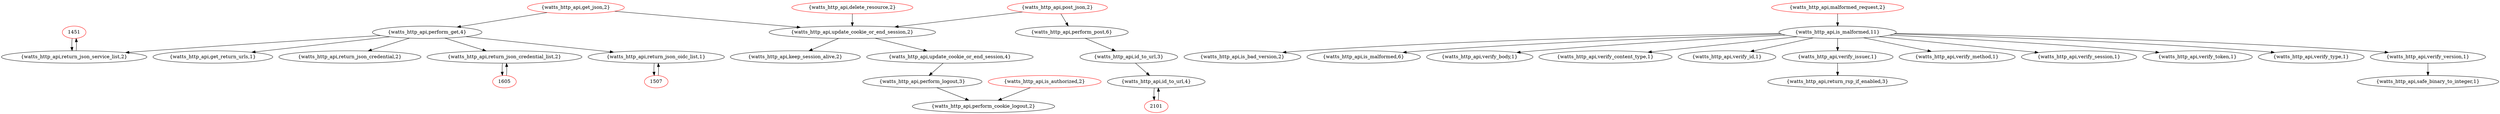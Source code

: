 digraph CG {"1451" [width=0.550000 heigth=0.400000 color=red ];
"1507" [width=0.550000 heigth=0.400000 color=red ];
"1605" [width=0.550000 heigth=0.400000 color=red ];
"2101" [width=0.550000 heigth=0.400000 color=red ];
"{watts_http_api,delete_resource,2}" [width=3.300000 heigth=0.400000 color=red ];
"{watts_http_api,get_json,2}" [width=2.750000 heigth=0.400000 color=red ];
"{watts_http_api,get_return_urls,1}" [width=3.300000 heigth=0.400000 ];
"{watts_http_api,id_to_url,3}" [width=2.750000 heigth=0.400000 ];
"{watts_http_api,id_to_url,4}" [width=2.750000 heigth=0.400000 ];
"{watts_http_api,is_authorized,2}" [width=2.750000 heigth=0.400000 color=red ];
"{watts_http_api,is_bad_version,2}" [width=3.300000 heigth=0.400000 ];
"{watts_http_api,is_malformed,6}" [width=2.750000 heigth=0.400000 ];
"{watts_http_api,is_malformed,11}" [width=2.750000 heigth=0.400000 ];
"{watts_http_api,keep_session_alive,2}" [width=3.300000 heigth=0.400000 ];
"{watts_http_api,malformed_request,2}" [width=3.300000 heigth=0.400000 color=red ];
"{watts_http_api,perform_cookie_logout,2}" [width=3.850000 heigth=0.400000 ];
"{watts_http_api,perform_get,4}" [width=2.750000 heigth=0.400000 ];
"{watts_http_api,perform_logout,3}" [width=3.300000 heigth=0.400000 ];
"{watts_http_api,perform_post,6}" [width=2.750000 heigth=0.400000 ];
"{watts_http_api,post_json,2}" [width=2.750000 heigth=0.400000 color=red ];
"{watts_http_api,return_json_credential,2}" [width=3.850000 heigth=0.400000 ];
"{watts_http_api,return_json_credential_list,2}" [width=3.850000 heigth=0.400000 ];
"{watts_http_api,return_json_oidc_list,1}" [width=3.850000 heigth=0.400000 ];
"{watts_http_api,return_json_service_list,2}" [width=3.850000 heigth=0.400000 ];
"{watts_http_api,return_rsp_if_enabled,3}" [width=3.850000 heigth=0.400000 ];
"{watts_http_api,safe_binary_to_integer,1}" [width=3.850000 heigth=0.400000 ];
"{watts_http_api,update_cookie_or_end_session,2}" [width=4.400000 heigth=0.400000 ];
"{watts_http_api,update_cookie_or_end_session,4}" [width=4.400000 heigth=0.400000 ];
"{watts_http_api,verify_body,1}" [width=2.750000 heigth=0.400000 ];
"{watts_http_api,verify_content_type,1}" [width=3.300000 heigth=0.400000 ];
"{watts_http_api,verify_id,1}" [width=2.750000 heigth=0.400000 ];
"{watts_http_api,verify_issuer,1}" [width=2.750000 heigth=0.400000 ];
"{watts_http_api,verify_method,1}" [width=2.750000 heigth=0.400000 ];
"{watts_http_api,verify_session,1}" [width=3.300000 heigth=0.400000 ];
"{watts_http_api,verify_token,1}" [width=2.750000 heigth=0.400000 ];
"{watts_http_api,verify_type,1}" [width=2.750000 heigth=0.400000 ];
"{watts_http_api,verify_version,1}" [width=3.300000 heigth=0.400000 ];
"{watts_http_api,return_json_oidc_list,1}" -> "1507" [];
"{watts_http_api,perform_post,6}" -> "{watts_http_api,id_to_url,3}" [];
"{watts_http_api,post_json,2}" -> "{watts_http_api,update_cookie_or_end_session,2}" [];
"{watts_http_api,verify_issuer,1}" -> "{watts_http_api,return_rsp_if_enabled,3}" [];
"1507" -> "{watts_http_api,return_json_oidc_list,1}" [];
"{watts_http_api,id_to_url,3}" -> "{watts_http_api,id_to_url,4}" [];
"{watts_http_api,is_malformed,11}" -> "{watts_http_api,is_bad_version,2}" [];
"{watts_http_api,get_json,2}" -> "{watts_http_api,perform_get,4}" [];
"{watts_http_api,perform_get,4}" -> "{watts_http_api,return_json_service_list,2}" [];
"{watts_http_api,is_malformed,11}" -> "{watts_http_api,is_malformed,6}" [];
"{watts_http_api,perform_get,4}" -> "{watts_http_api,return_json_credential,2}" [];
"{watts_http_api,post_json,2}" -> "{watts_http_api,perform_post,6}" [];
"{watts_http_api,get_json,2}" -> "{watts_http_api,update_cookie_or_end_session,2}" [];
"1605" -> "{watts_http_api,return_json_credential_list,2}" [];
"{watts_http_api,is_malformed,11}" -> "{watts_http_api,verify_issuer,1}" [];
"{watts_http_api,update_cookie_or_end_session,2}" -> "{watts_http_api,update_cookie_or_end_session,4}" [];
"{watts_http_api,return_json_credential_list,2}" -> "1605" [];
"{watts_http_api,return_json_service_list,2}" -> "1451" [];
"{watts_http_api,perform_get,4}" -> "{watts_http_api,return_json_credential_list,2}" [];
"{watts_http_api,is_authorized,2}" -> "{watts_http_api,perform_cookie_logout,2}" [];
"{watts_http_api,update_cookie_or_end_session,2}" -> "{watts_http_api,keep_session_alive,2}" [];
"1451" -> "{watts_http_api,return_json_service_list,2}" [];
"{watts_http_api,is_malformed,11}" -> "{watts_http_api,verify_body,1}" [];
"{watts_http_api,is_malformed,11}" -> "{watts_http_api,verify_session,1}" [];
"{watts_http_api,perform_logout,3}" -> "{watts_http_api,perform_cookie_logout,2}" [];
"{watts_http_api,is_malformed,11}" -> "{watts_http_api,verify_token,1}" [];
"{watts_http_api,is_malformed,11}" -> "{watts_http_api,verify_type,1}" [];
"{watts_http_api,is_malformed,11}" -> "{watts_http_api,verify_id,1}" [];
"{watts_http_api,perform_get,4}" -> "{watts_http_api,return_json_oidc_list,1}" [];
"{watts_http_api,is_malformed,11}" -> "{watts_http_api,verify_version,1}" [];
"{watts_http_api,is_malformed,11}" -> "{watts_http_api,verify_content_type,1}" [];
"{watts_http_api,malformed_request,2}" -> "{watts_http_api,is_malformed,11}" [];
"2101" -> "{watts_http_api,id_to_url,4}" [];
"{watts_http_api,perform_get,4}" -> "{watts_http_api,get_return_urls,1}" [];
"{watts_http_api,id_to_url,4}" -> "2101" [];
"{watts_http_api,update_cookie_or_end_session,4}" -> "{watts_http_api,perform_logout,3}" [];
"{watts_http_api,is_malformed,11}" -> "{watts_http_api,verify_method,1}" [];
"{watts_http_api,verify_version,1}" -> "{watts_http_api,safe_binary_to_integer,1}" [];
"{watts_http_api,delete_resource,2}" -> "{watts_http_api,update_cookie_or_end_session,2}" [];
graph [CG=CG]}